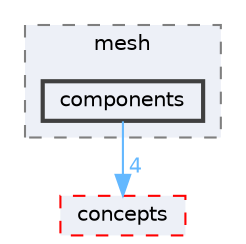 digraph "/home/runner/work/vclib/vclib/include/vclib/views/mesh/components"
{
 // LATEX_PDF_SIZE
  bgcolor="transparent";
  edge [fontname=Helvetica,fontsize=10,labelfontname=Helvetica,labelfontsize=10];
  node [fontname=Helvetica,fontsize=10,shape=box,height=0.2,width=0.4];
  compound=true
  subgraph clusterdir_4588e8790b7657270996e64caa03b1d9 {
    graph [ bgcolor="#edf0f7", pencolor="grey50", label="mesh", fontname=Helvetica,fontsize=10 style="filled,dashed", URL="dir_4588e8790b7657270996e64caa03b1d9.html",tooltip=""]
  dir_0b7c1737edd7605db71a7575759faf11 [label="components", fillcolor="#edf0f7", color="grey25", style="filled,bold", URL="dir_0b7c1737edd7605db71a7575759faf11.html",tooltip=""];
  }
  dir_d8d31096cdb23314816d0514c2e28657 [label="concepts", fillcolor="#edf0f7", color="red", style="filled,dashed", URL="dir_d8d31096cdb23314816d0514c2e28657.html",tooltip=""];
  dir_0b7c1737edd7605db71a7575759faf11->dir_d8d31096cdb23314816d0514c2e28657 [headlabel="4", labeldistance=1.5 headhref="dir_000004_000005.html" color="steelblue1" fontcolor="steelblue1"];
}
